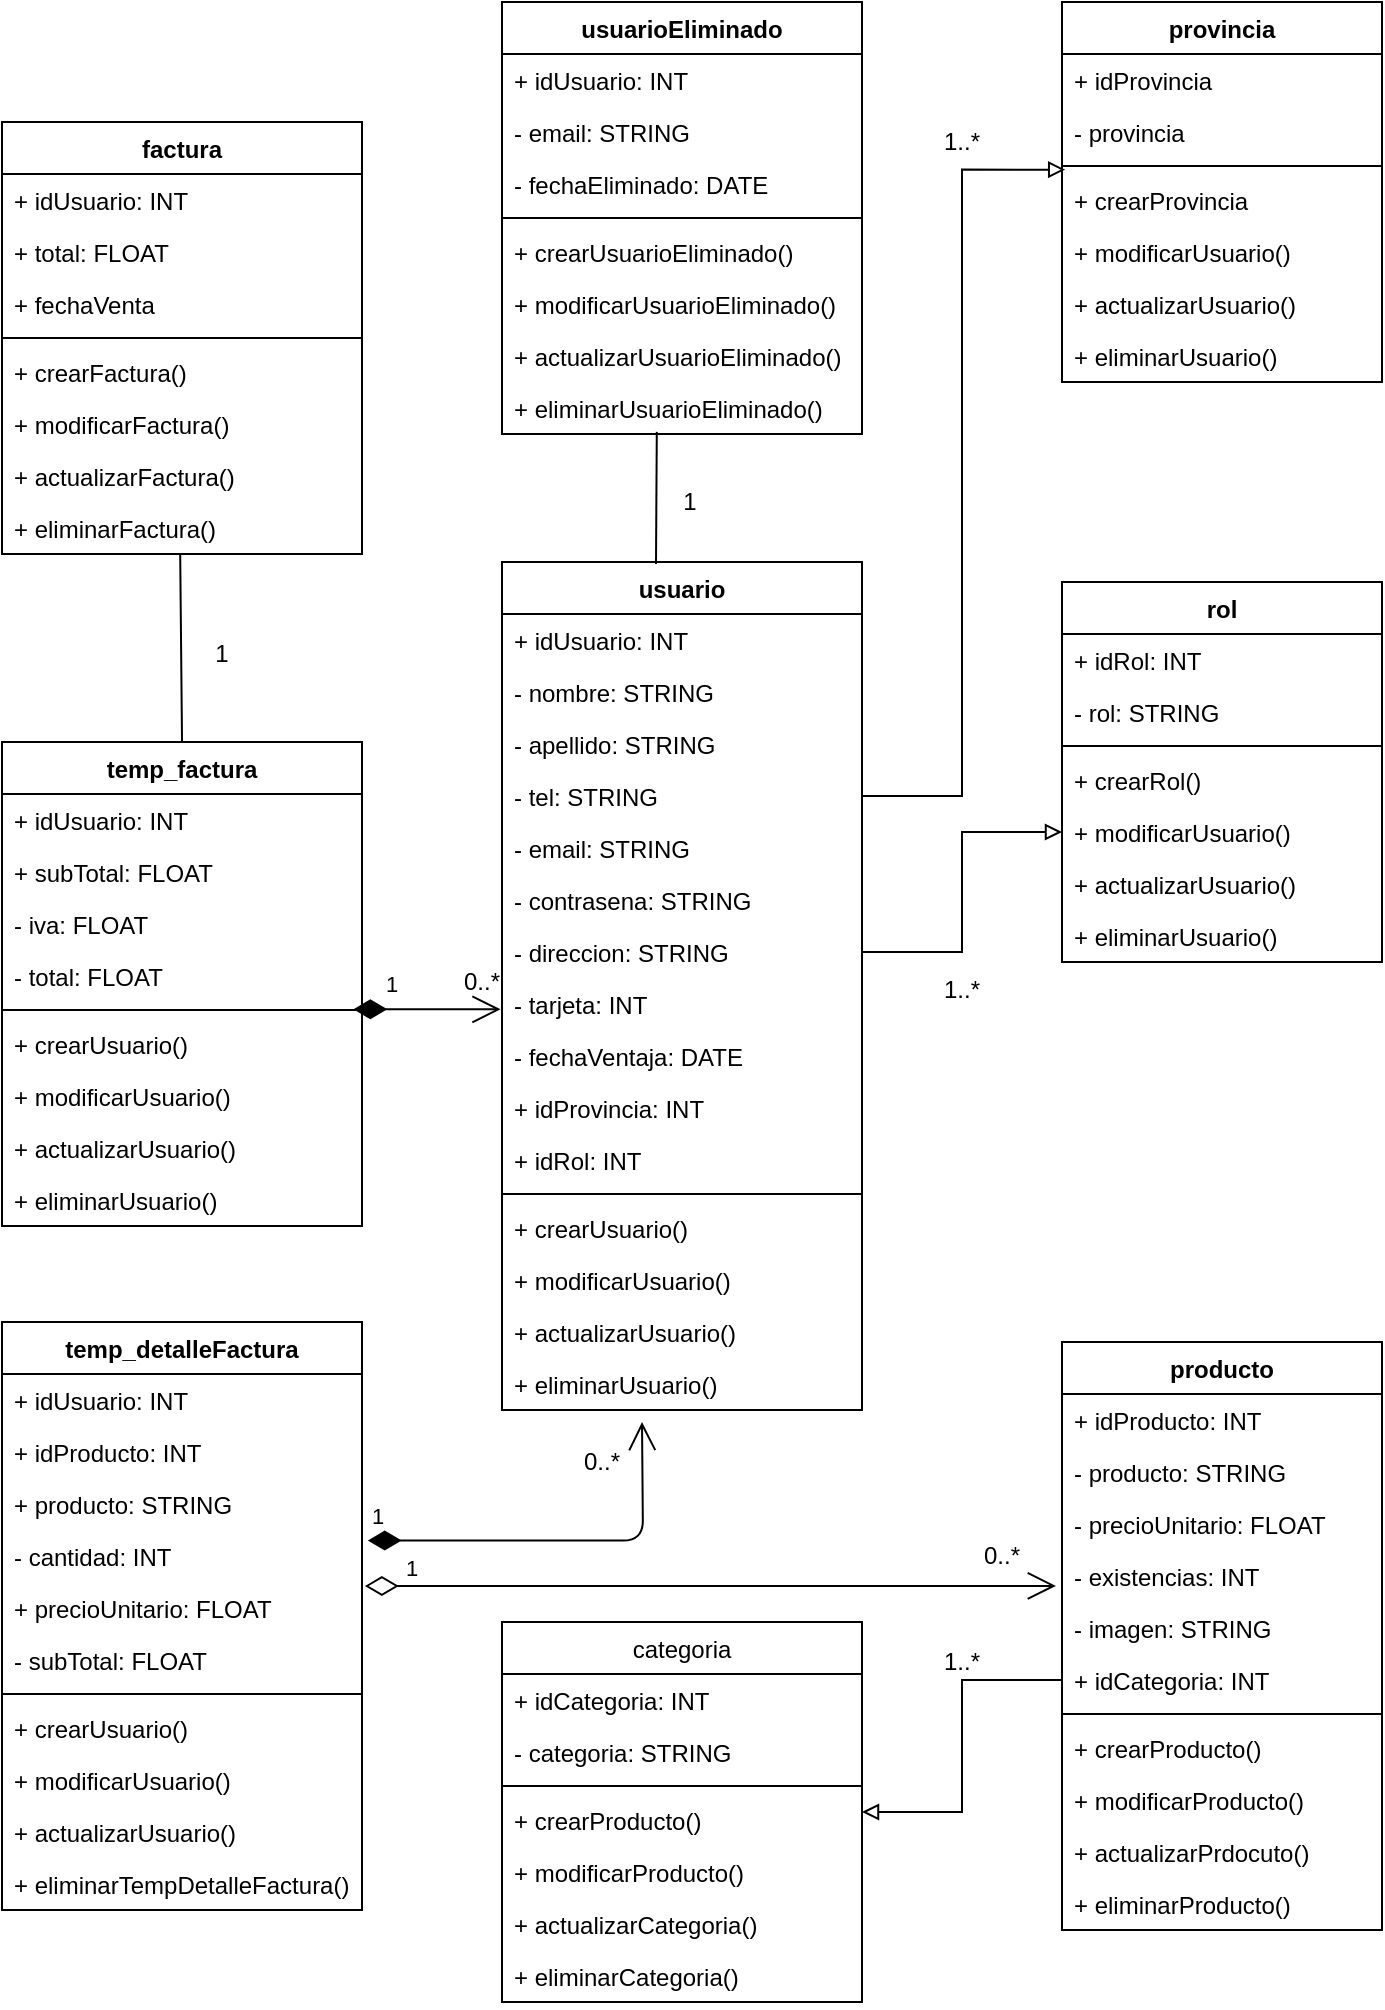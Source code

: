 <mxfile version="14.7.3" type="github">
  <diagram id="C5RBs43oDa-KdzZeNtuy" name="Page-1">
    <mxGraphModel dx="981" dy="548" grid="1" gridSize="10" guides="1" tooltips="1" connect="1" arrows="1" fold="1" page="1" pageScale="1" pageWidth="827" pageHeight="1169" math="0" shadow="0">
      <root>
        <mxCell id="WIyWlLk6GJQsqaUBKTNV-0" />
        <mxCell id="WIyWlLk6GJQsqaUBKTNV-1" parent="WIyWlLk6GJQsqaUBKTNV-0" />
        <mxCell id="GubnlPtlJqynrmXWnOc9-0" value="usuarioEliminado" style="swimlane;fontStyle=1;align=center;verticalAlign=top;childLayout=stackLayout;horizontal=1;startSize=26;horizontalStack=0;resizeParent=1;resizeParentMax=0;resizeLast=0;collapsible=1;marginBottom=0;" vertex="1" parent="WIyWlLk6GJQsqaUBKTNV-1">
          <mxGeometry x="300" y="140" width="180" height="216" as="geometry" />
        </mxCell>
        <mxCell id="GubnlPtlJqynrmXWnOc9-1" value="+ idUsuario: INT" style="text;strokeColor=none;fillColor=none;align=left;verticalAlign=top;spacingLeft=4;spacingRight=4;overflow=hidden;rotatable=0;points=[[0,0.5],[1,0.5]];portConstraint=eastwest;" vertex="1" parent="GubnlPtlJqynrmXWnOc9-0">
          <mxGeometry y="26" width="180" height="26" as="geometry" />
        </mxCell>
        <mxCell id="GubnlPtlJqynrmXWnOc9-32" value="- email: STRING&#xa;" style="text;strokeColor=none;fillColor=none;align=left;verticalAlign=top;spacingLeft=4;spacingRight=4;overflow=hidden;rotatable=0;points=[[0,0.5],[1,0.5]];portConstraint=eastwest;" vertex="1" parent="GubnlPtlJqynrmXWnOc9-0">
          <mxGeometry y="52" width="180" height="26" as="geometry" />
        </mxCell>
        <mxCell id="GubnlPtlJqynrmXWnOc9-57" value="- fechaEliminado: DATE" style="text;strokeColor=none;fillColor=none;align=left;verticalAlign=top;spacingLeft=4;spacingRight=4;overflow=hidden;rotatable=0;points=[[0,0.5],[1,0.5]];portConstraint=eastwest;" vertex="1" parent="GubnlPtlJqynrmXWnOc9-0">
          <mxGeometry y="78" width="180" height="26" as="geometry" />
        </mxCell>
        <mxCell id="GubnlPtlJqynrmXWnOc9-2" value="" style="line;strokeWidth=1;fillColor=none;align=left;verticalAlign=middle;spacingTop=-1;spacingLeft=3;spacingRight=3;rotatable=0;labelPosition=right;points=[];portConstraint=eastwest;" vertex="1" parent="GubnlPtlJqynrmXWnOc9-0">
          <mxGeometry y="104" width="180" height="8" as="geometry" />
        </mxCell>
        <mxCell id="GubnlPtlJqynrmXWnOc9-3" value="+ crearUsuarioEliminado()" style="text;strokeColor=none;fillColor=none;align=left;verticalAlign=top;spacingLeft=4;spacingRight=4;overflow=hidden;rotatable=0;points=[[0,0.5],[1,0.5]];portConstraint=eastwest;" vertex="1" parent="GubnlPtlJqynrmXWnOc9-0">
          <mxGeometry y="112" width="180" height="26" as="geometry" />
        </mxCell>
        <mxCell id="GubnlPtlJqynrmXWnOc9-54" value="+ modificarUsuarioEliminado()" style="text;strokeColor=none;fillColor=none;align=left;verticalAlign=top;spacingLeft=4;spacingRight=4;overflow=hidden;rotatable=0;points=[[0,0.5],[1,0.5]];portConstraint=eastwest;" vertex="1" parent="GubnlPtlJqynrmXWnOc9-0">
          <mxGeometry y="138" width="180" height="26" as="geometry" />
        </mxCell>
        <mxCell id="GubnlPtlJqynrmXWnOc9-55" value="+ actualizarUsuarioEliminado()" style="text;strokeColor=none;fillColor=none;align=left;verticalAlign=top;spacingLeft=4;spacingRight=4;overflow=hidden;rotatable=0;points=[[0,0.5],[1,0.5]];portConstraint=eastwest;" vertex="1" parent="GubnlPtlJqynrmXWnOc9-0">
          <mxGeometry y="164" width="180" height="26" as="geometry" />
        </mxCell>
        <mxCell id="GubnlPtlJqynrmXWnOc9-56" value="+ eliminarUsuarioEliminado()" style="text;strokeColor=none;fillColor=none;align=left;verticalAlign=top;spacingLeft=4;spacingRight=4;overflow=hidden;rotatable=0;points=[[0,0.5],[1,0.5]];portConstraint=eastwest;" vertex="1" parent="GubnlPtlJqynrmXWnOc9-0">
          <mxGeometry y="190" width="180" height="26" as="geometry" />
        </mxCell>
        <mxCell id="GubnlPtlJqynrmXWnOc9-4" value="usuario" style="swimlane;fontStyle=1;align=center;verticalAlign=top;childLayout=stackLayout;horizontal=1;startSize=26;horizontalStack=0;resizeParent=1;resizeParentMax=0;resizeLast=0;collapsible=1;marginBottom=0;" vertex="1" parent="WIyWlLk6GJQsqaUBKTNV-1">
          <mxGeometry x="300" y="420" width="180" height="424" as="geometry" />
        </mxCell>
        <mxCell id="GubnlPtlJqynrmXWnOc9-5" value="+ idUsuario: INT" style="text;strokeColor=none;fillColor=none;align=left;verticalAlign=top;spacingLeft=4;spacingRight=4;overflow=hidden;rotatable=0;points=[[0,0.5],[1,0.5]];portConstraint=eastwest;" vertex="1" parent="GubnlPtlJqynrmXWnOc9-4">
          <mxGeometry y="26" width="180" height="26" as="geometry" />
        </mxCell>
        <mxCell id="GubnlPtlJqynrmXWnOc9-37" value="- nombre: STRING" style="text;strokeColor=none;fillColor=none;align=left;verticalAlign=top;spacingLeft=4;spacingRight=4;overflow=hidden;rotatable=0;points=[[0,0.5],[1,0.5]];portConstraint=eastwest;" vertex="1" parent="GubnlPtlJqynrmXWnOc9-4">
          <mxGeometry y="52" width="180" height="26" as="geometry" />
        </mxCell>
        <mxCell id="GubnlPtlJqynrmXWnOc9-38" value="- apellido: STRING" style="text;strokeColor=none;fillColor=none;align=left;verticalAlign=top;spacingLeft=4;spacingRight=4;overflow=hidden;rotatable=0;points=[[0,0.5],[1,0.5]];portConstraint=eastwest;" vertex="1" parent="GubnlPtlJqynrmXWnOc9-4">
          <mxGeometry y="78" width="180" height="26" as="geometry" />
        </mxCell>
        <mxCell id="GubnlPtlJqynrmXWnOc9-39" value="- tel: STRING" style="text;strokeColor=none;fillColor=none;align=left;verticalAlign=top;spacingLeft=4;spacingRight=4;overflow=hidden;rotatable=0;points=[[0,0.5],[1,0.5]];portConstraint=eastwest;" vertex="1" parent="GubnlPtlJqynrmXWnOc9-4">
          <mxGeometry y="104" width="180" height="26" as="geometry" />
        </mxCell>
        <mxCell id="GubnlPtlJqynrmXWnOc9-40" value="- email: STRING " style="text;strokeColor=none;fillColor=none;align=left;verticalAlign=top;spacingLeft=4;spacingRight=4;overflow=hidden;rotatable=0;points=[[0,0.5],[1,0.5]];portConstraint=eastwest;" vertex="1" parent="GubnlPtlJqynrmXWnOc9-4">
          <mxGeometry y="130" width="180" height="26" as="geometry" />
        </mxCell>
        <mxCell id="GubnlPtlJqynrmXWnOc9-41" value="- contrasena: STRING" style="text;strokeColor=none;fillColor=none;align=left;verticalAlign=top;spacingLeft=4;spacingRight=4;overflow=hidden;rotatable=0;points=[[0,0.5],[1,0.5]];portConstraint=eastwest;" vertex="1" parent="GubnlPtlJqynrmXWnOc9-4">
          <mxGeometry y="156" width="180" height="26" as="geometry" />
        </mxCell>
        <mxCell id="GubnlPtlJqynrmXWnOc9-46" value="- direccion: STRING " style="text;strokeColor=none;fillColor=none;align=left;verticalAlign=top;spacingLeft=4;spacingRight=4;overflow=hidden;rotatable=0;points=[[0,0.5],[1,0.5]];portConstraint=eastwest;" vertex="1" parent="GubnlPtlJqynrmXWnOc9-4">
          <mxGeometry y="182" width="180" height="26" as="geometry" />
        </mxCell>
        <mxCell id="GubnlPtlJqynrmXWnOc9-47" value="- tarjeta: INT " style="text;strokeColor=none;fillColor=none;align=left;verticalAlign=top;spacingLeft=4;spacingRight=4;overflow=hidden;rotatable=0;points=[[0,0.5],[1,0.5]];portConstraint=eastwest;" vertex="1" parent="GubnlPtlJqynrmXWnOc9-4">
          <mxGeometry y="208" width="180" height="26" as="geometry" />
        </mxCell>
        <mxCell id="GubnlPtlJqynrmXWnOc9-48" value="- fechaVentaja: DATE " style="text;strokeColor=none;fillColor=none;align=left;verticalAlign=top;spacingLeft=4;spacingRight=4;overflow=hidden;rotatable=0;points=[[0,0.5],[1,0.5]];portConstraint=eastwest;" vertex="1" parent="GubnlPtlJqynrmXWnOc9-4">
          <mxGeometry y="234" width="180" height="26" as="geometry" />
        </mxCell>
        <mxCell id="GubnlPtlJqynrmXWnOc9-49" value="+ idProvincia: INT " style="text;strokeColor=none;fillColor=none;align=left;verticalAlign=top;spacingLeft=4;spacingRight=4;overflow=hidden;rotatable=0;points=[[0,0.5],[1,0.5]];portConstraint=eastwest;" vertex="1" parent="GubnlPtlJqynrmXWnOc9-4">
          <mxGeometry y="260" width="180" height="26" as="geometry" />
        </mxCell>
        <mxCell id="GubnlPtlJqynrmXWnOc9-50" value="+ idRol: INT" style="text;strokeColor=none;fillColor=none;align=left;verticalAlign=top;spacingLeft=4;spacingRight=4;overflow=hidden;rotatable=0;points=[[0,0.5],[1,0.5]];portConstraint=eastwest;" vertex="1" parent="GubnlPtlJqynrmXWnOc9-4">
          <mxGeometry y="286" width="180" height="26" as="geometry" />
        </mxCell>
        <mxCell id="GubnlPtlJqynrmXWnOc9-6" value="" style="line;strokeWidth=1;fillColor=none;align=left;verticalAlign=middle;spacingTop=-1;spacingLeft=3;spacingRight=3;rotatable=0;labelPosition=right;points=[];portConstraint=eastwest;" vertex="1" parent="GubnlPtlJqynrmXWnOc9-4">
          <mxGeometry y="312" width="180" height="8" as="geometry" />
        </mxCell>
        <mxCell id="GubnlPtlJqynrmXWnOc9-7" value="+ crearUsuario()" style="text;strokeColor=none;fillColor=none;align=left;verticalAlign=top;spacingLeft=4;spacingRight=4;overflow=hidden;rotatable=0;points=[[0,0.5],[1,0.5]];portConstraint=eastwest;" vertex="1" parent="GubnlPtlJqynrmXWnOc9-4">
          <mxGeometry y="320" width="180" height="26" as="geometry" />
        </mxCell>
        <mxCell id="GubnlPtlJqynrmXWnOc9-51" value="+ modificarUsuario()" style="text;strokeColor=none;fillColor=none;align=left;verticalAlign=top;spacingLeft=4;spacingRight=4;overflow=hidden;rotatable=0;points=[[0,0.5],[1,0.5]];portConstraint=eastwest;" vertex="1" parent="GubnlPtlJqynrmXWnOc9-4">
          <mxGeometry y="346" width="180" height="26" as="geometry" />
        </mxCell>
        <mxCell id="GubnlPtlJqynrmXWnOc9-52" value="+ actualizarUsuario()" style="text;strokeColor=none;fillColor=none;align=left;verticalAlign=top;spacingLeft=4;spacingRight=4;overflow=hidden;rotatable=0;points=[[0,0.5],[1,0.5]];portConstraint=eastwest;" vertex="1" parent="GubnlPtlJqynrmXWnOc9-4">
          <mxGeometry y="372" width="180" height="26" as="geometry" />
        </mxCell>
        <mxCell id="GubnlPtlJqynrmXWnOc9-53" value="+ eliminarUsuario()" style="text;strokeColor=none;fillColor=none;align=left;verticalAlign=top;spacingLeft=4;spacingRight=4;overflow=hidden;rotatable=0;points=[[0,0.5],[1,0.5]];portConstraint=eastwest;" vertex="1" parent="GubnlPtlJqynrmXWnOc9-4">
          <mxGeometry y="398" width="180" height="26" as="geometry" />
        </mxCell>
        <mxCell id="GubnlPtlJqynrmXWnOc9-8" value="producto" style="swimlane;fontStyle=1;align=center;verticalAlign=top;childLayout=stackLayout;horizontal=1;startSize=26;horizontalStack=0;resizeParent=1;resizeParentMax=0;resizeLast=0;collapsible=1;marginBottom=0;" vertex="1" parent="WIyWlLk6GJQsqaUBKTNV-1">
          <mxGeometry x="580" y="810" width="160" height="294" as="geometry" />
        </mxCell>
        <mxCell id="GubnlPtlJqynrmXWnOc9-9" value="+ idProducto: INT" style="text;strokeColor=none;fillColor=none;align=left;verticalAlign=top;spacingLeft=4;spacingRight=4;overflow=hidden;rotatable=0;points=[[0,0.5],[1,0.5]];portConstraint=eastwest;" vertex="1" parent="GubnlPtlJqynrmXWnOc9-8">
          <mxGeometry y="26" width="160" height="26" as="geometry" />
        </mxCell>
        <mxCell id="GubnlPtlJqynrmXWnOc9-72" value="- producto: STRING" style="text;strokeColor=none;fillColor=none;align=left;verticalAlign=top;spacingLeft=4;spacingRight=4;overflow=hidden;rotatable=0;points=[[0,0.5],[1,0.5]];portConstraint=eastwest;" vertex="1" parent="GubnlPtlJqynrmXWnOc9-8">
          <mxGeometry y="52" width="160" height="26" as="geometry" />
        </mxCell>
        <mxCell id="GubnlPtlJqynrmXWnOc9-73" value="- precioUnitario: FLOAT" style="text;strokeColor=none;fillColor=none;align=left;verticalAlign=top;spacingLeft=4;spacingRight=4;overflow=hidden;rotatable=0;points=[[0,0.5],[1,0.5]];portConstraint=eastwest;" vertex="1" parent="GubnlPtlJqynrmXWnOc9-8">
          <mxGeometry y="78" width="160" height="26" as="geometry" />
        </mxCell>
        <mxCell id="GubnlPtlJqynrmXWnOc9-74" value="- existencias: INT" style="text;strokeColor=none;fillColor=none;align=left;verticalAlign=top;spacingLeft=4;spacingRight=4;overflow=hidden;rotatable=0;points=[[0,0.5],[1,0.5]];portConstraint=eastwest;" vertex="1" parent="GubnlPtlJqynrmXWnOc9-8">
          <mxGeometry y="104" width="160" height="26" as="geometry" />
        </mxCell>
        <mxCell id="GubnlPtlJqynrmXWnOc9-75" value="- imagen: STRING " style="text;strokeColor=none;fillColor=none;align=left;verticalAlign=top;spacingLeft=4;spacingRight=4;overflow=hidden;rotatable=0;points=[[0,0.5],[1,0.5]];portConstraint=eastwest;" vertex="1" parent="GubnlPtlJqynrmXWnOc9-8">
          <mxGeometry y="130" width="160" height="26" as="geometry" />
        </mxCell>
        <mxCell id="GubnlPtlJqynrmXWnOc9-76" value="+ idCategoria: INT" style="text;strokeColor=none;fillColor=none;align=left;verticalAlign=top;spacingLeft=4;spacingRight=4;overflow=hidden;rotatable=0;points=[[0,0.5],[1,0.5]];portConstraint=eastwest;" vertex="1" parent="GubnlPtlJqynrmXWnOc9-8">
          <mxGeometry y="156" width="160" height="26" as="geometry" />
        </mxCell>
        <mxCell id="GubnlPtlJqynrmXWnOc9-10" value="" style="line;strokeWidth=1;fillColor=none;align=left;verticalAlign=middle;spacingTop=-1;spacingLeft=3;spacingRight=3;rotatable=0;labelPosition=right;points=[];portConstraint=eastwest;" vertex="1" parent="GubnlPtlJqynrmXWnOc9-8">
          <mxGeometry y="182" width="160" height="8" as="geometry" />
        </mxCell>
        <mxCell id="GubnlPtlJqynrmXWnOc9-11" value="+ crearProducto()" style="text;strokeColor=none;fillColor=none;align=left;verticalAlign=top;spacingLeft=4;spacingRight=4;overflow=hidden;rotatable=0;points=[[0,0.5],[1,0.5]];portConstraint=eastwest;" vertex="1" parent="GubnlPtlJqynrmXWnOc9-8">
          <mxGeometry y="190" width="160" height="26" as="geometry" />
        </mxCell>
        <mxCell id="GubnlPtlJqynrmXWnOc9-69" value="+ modificarProducto()" style="text;strokeColor=none;fillColor=none;align=left;verticalAlign=top;spacingLeft=4;spacingRight=4;overflow=hidden;rotatable=0;points=[[0,0.5],[1,0.5]];portConstraint=eastwest;" vertex="1" parent="GubnlPtlJqynrmXWnOc9-8">
          <mxGeometry y="216" width="160" height="26" as="geometry" />
        </mxCell>
        <mxCell id="GubnlPtlJqynrmXWnOc9-70" value="+ actualizarPrdocuto()" style="text;strokeColor=none;fillColor=none;align=left;verticalAlign=top;spacingLeft=4;spacingRight=4;overflow=hidden;rotatable=0;points=[[0,0.5],[1,0.5]];portConstraint=eastwest;" vertex="1" parent="GubnlPtlJqynrmXWnOc9-8">
          <mxGeometry y="242" width="160" height="26" as="geometry" />
        </mxCell>
        <mxCell id="GubnlPtlJqynrmXWnOc9-71" value="+ eliminarProducto()" style="text;strokeColor=none;fillColor=none;align=left;verticalAlign=top;spacingLeft=4;spacingRight=4;overflow=hidden;rotatable=0;points=[[0,0.5],[1,0.5]];portConstraint=eastwest;" vertex="1" parent="GubnlPtlJqynrmXWnOc9-8">
          <mxGeometry y="268" width="160" height="26" as="geometry" />
        </mxCell>
        <mxCell id="GubnlPtlJqynrmXWnOc9-16" value="factura" style="swimlane;fontStyle=1;align=center;verticalAlign=top;childLayout=stackLayout;horizontal=1;startSize=26;horizontalStack=0;resizeParent=1;resizeParentMax=0;resizeLast=0;collapsible=1;marginBottom=0;" vertex="1" parent="WIyWlLk6GJQsqaUBKTNV-1">
          <mxGeometry x="50" y="200" width="180" height="216" as="geometry" />
        </mxCell>
        <mxCell id="GubnlPtlJqynrmXWnOc9-17" value="+ idUsuario: INT" style="text;strokeColor=none;fillColor=none;align=left;verticalAlign=top;spacingLeft=4;spacingRight=4;overflow=hidden;rotatable=0;points=[[0,0.5],[1,0.5]];portConstraint=eastwest;" vertex="1" parent="GubnlPtlJqynrmXWnOc9-16">
          <mxGeometry y="26" width="180" height="26" as="geometry" />
        </mxCell>
        <mxCell id="GubnlPtlJqynrmXWnOc9-96" value="+ total: FLOAT" style="text;strokeColor=none;fillColor=none;align=left;verticalAlign=top;spacingLeft=4;spacingRight=4;overflow=hidden;rotatable=0;points=[[0,0.5],[1,0.5]];portConstraint=eastwest;" vertex="1" parent="GubnlPtlJqynrmXWnOc9-16">
          <mxGeometry y="52" width="180" height="26" as="geometry" />
        </mxCell>
        <mxCell id="GubnlPtlJqynrmXWnOc9-97" value="+ fechaVenta" style="text;strokeColor=none;fillColor=none;align=left;verticalAlign=top;spacingLeft=4;spacingRight=4;overflow=hidden;rotatable=0;points=[[0,0.5],[1,0.5]];portConstraint=eastwest;" vertex="1" parent="GubnlPtlJqynrmXWnOc9-16">
          <mxGeometry y="78" width="180" height="26" as="geometry" />
        </mxCell>
        <mxCell id="GubnlPtlJqynrmXWnOc9-18" value="" style="line;strokeWidth=1;fillColor=none;align=left;verticalAlign=middle;spacingTop=-1;spacingLeft=3;spacingRight=3;rotatable=0;labelPosition=right;points=[];portConstraint=eastwest;" vertex="1" parent="GubnlPtlJqynrmXWnOc9-16">
          <mxGeometry y="104" width="180" height="8" as="geometry" />
        </mxCell>
        <mxCell id="GubnlPtlJqynrmXWnOc9-19" value="+ crearFactura()" style="text;strokeColor=none;fillColor=none;align=left;verticalAlign=top;spacingLeft=4;spacingRight=4;overflow=hidden;rotatable=0;points=[[0,0.5],[1,0.5]];portConstraint=eastwest;" vertex="1" parent="GubnlPtlJqynrmXWnOc9-16">
          <mxGeometry y="112" width="180" height="26" as="geometry" />
        </mxCell>
        <mxCell id="GubnlPtlJqynrmXWnOc9-98" value="+ modificarFactura()" style="text;strokeColor=none;fillColor=none;align=left;verticalAlign=top;spacingLeft=4;spacingRight=4;overflow=hidden;rotatable=0;points=[[0,0.5],[1,0.5]];portConstraint=eastwest;" vertex="1" parent="GubnlPtlJqynrmXWnOc9-16">
          <mxGeometry y="138" width="180" height="26" as="geometry" />
        </mxCell>
        <mxCell id="GubnlPtlJqynrmXWnOc9-99" value="+ actualizarFactura()" style="text;strokeColor=none;fillColor=none;align=left;verticalAlign=top;spacingLeft=4;spacingRight=4;overflow=hidden;rotatable=0;points=[[0,0.5],[1,0.5]];portConstraint=eastwest;" vertex="1" parent="GubnlPtlJqynrmXWnOc9-16">
          <mxGeometry y="164" width="180" height="26" as="geometry" />
        </mxCell>
        <mxCell id="GubnlPtlJqynrmXWnOc9-100" value="+ eliminarFactura()" style="text;strokeColor=none;fillColor=none;align=left;verticalAlign=top;spacingLeft=4;spacingRight=4;overflow=hidden;rotatable=0;points=[[0,0.5],[1,0.5]];portConstraint=eastwest;" vertex="1" parent="GubnlPtlJqynrmXWnOc9-16">
          <mxGeometry y="190" width="180" height="26" as="geometry" />
        </mxCell>
        <mxCell id="GubnlPtlJqynrmXWnOc9-20" value="temp_detalleFactura" style="swimlane;fontStyle=1;align=center;verticalAlign=top;childLayout=stackLayout;horizontal=1;startSize=26;horizontalStack=0;resizeParent=1;resizeParentMax=0;resizeLast=0;collapsible=1;marginBottom=0;" vertex="1" parent="WIyWlLk6GJQsqaUBKTNV-1">
          <mxGeometry x="50" y="800" width="180" height="294" as="geometry" />
        </mxCell>
        <mxCell id="GubnlPtlJqynrmXWnOc9-21" value="+ idUsuario: INT" style="text;strokeColor=none;fillColor=none;align=left;verticalAlign=top;spacingLeft=4;spacingRight=4;overflow=hidden;rotatable=0;points=[[0,0.5],[1,0.5]];portConstraint=eastwest;" vertex="1" parent="GubnlPtlJqynrmXWnOc9-20">
          <mxGeometry y="26" width="180" height="26" as="geometry" />
        </mxCell>
        <mxCell id="GubnlPtlJqynrmXWnOc9-77" value="+ idProducto: INT" style="text;strokeColor=none;fillColor=none;align=left;verticalAlign=top;spacingLeft=4;spacingRight=4;overflow=hidden;rotatable=0;points=[[0,0.5],[1,0.5]];portConstraint=eastwest;" vertex="1" parent="GubnlPtlJqynrmXWnOc9-20">
          <mxGeometry y="52" width="180" height="26" as="geometry" />
        </mxCell>
        <mxCell id="GubnlPtlJqynrmXWnOc9-78" value="+ producto: STRING" style="text;strokeColor=none;fillColor=none;align=left;verticalAlign=top;spacingLeft=4;spacingRight=4;overflow=hidden;rotatable=0;points=[[0,0.5],[1,0.5]];portConstraint=eastwest;" vertex="1" parent="GubnlPtlJqynrmXWnOc9-20">
          <mxGeometry y="78" width="180" height="26" as="geometry" />
        </mxCell>
        <mxCell id="GubnlPtlJqynrmXWnOc9-83" value="- cantidad: INT" style="text;strokeColor=none;fillColor=none;align=left;verticalAlign=top;spacingLeft=4;spacingRight=4;overflow=hidden;rotatable=0;points=[[0,0.5],[1,0.5]];portConstraint=eastwest;" vertex="1" parent="GubnlPtlJqynrmXWnOc9-20">
          <mxGeometry y="104" width="180" height="26" as="geometry" />
        </mxCell>
        <mxCell id="GubnlPtlJqynrmXWnOc9-84" value="+ precioUnitario: FLOAT" style="text;strokeColor=none;fillColor=none;align=left;verticalAlign=top;spacingLeft=4;spacingRight=4;overflow=hidden;rotatable=0;points=[[0,0.5],[1,0.5]];portConstraint=eastwest;" vertex="1" parent="GubnlPtlJqynrmXWnOc9-20">
          <mxGeometry y="130" width="180" height="26" as="geometry" />
        </mxCell>
        <mxCell id="GubnlPtlJqynrmXWnOc9-85" value="- subTotal: FLOAT" style="text;strokeColor=none;fillColor=none;align=left;verticalAlign=top;spacingLeft=4;spacingRight=4;overflow=hidden;rotatable=0;points=[[0,0.5],[1,0.5]];portConstraint=eastwest;" vertex="1" parent="GubnlPtlJqynrmXWnOc9-20">
          <mxGeometry y="156" width="180" height="26" as="geometry" />
        </mxCell>
        <mxCell id="GubnlPtlJqynrmXWnOc9-22" value="" style="line;strokeWidth=1;fillColor=none;align=left;verticalAlign=middle;spacingTop=-1;spacingLeft=3;spacingRight=3;rotatable=0;labelPosition=right;points=[];portConstraint=eastwest;" vertex="1" parent="GubnlPtlJqynrmXWnOc9-20">
          <mxGeometry y="182" width="180" height="8" as="geometry" />
        </mxCell>
        <mxCell id="GubnlPtlJqynrmXWnOc9-23" value="+ crearUsuario()" style="text;strokeColor=none;fillColor=none;align=left;verticalAlign=top;spacingLeft=4;spacingRight=4;overflow=hidden;rotatable=0;points=[[0,0.5],[1,0.5]];portConstraint=eastwest;" vertex="1" parent="GubnlPtlJqynrmXWnOc9-20">
          <mxGeometry y="190" width="180" height="26" as="geometry" />
        </mxCell>
        <mxCell id="GubnlPtlJqynrmXWnOc9-79" value="+ modificarUsuario()" style="text;strokeColor=none;fillColor=none;align=left;verticalAlign=top;spacingLeft=4;spacingRight=4;overflow=hidden;rotatable=0;points=[[0,0.5],[1,0.5]];portConstraint=eastwest;" vertex="1" parent="GubnlPtlJqynrmXWnOc9-20">
          <mxGeometry y="216" width="180" height="26" as="geometry" />
        </mxCell>
        <mxCell id="GubnlPtlJqynrmXWnOc9-80" value="+ actualizarUsuario()&#xa;" style="text;strokeColor=none;fillColor=none;align=left;verticalAlign=top;spacingLeft=4;spacingRight=4;overflow=hidden;rotatable=0;points=[[0,0.5],[1,0.5]];portConstraint=eastwest;" vertex="1" parent="GubnlPtlJqynrmXWnOc9-20">
          <mxGeometry y="242" width="180" height="26" as="geometry" />
        </mxCell>
        <mxCell id="GubnlPtlJqynrmXWnOc9-81" value="+ eliminarTempDetalleFactura()" style="text;strokeColor=none;fillColor=none;align=left;verticalAlign=top;spacingLeft=4;spacingRight=4;overflow=hidden;rotatable=0;points=[[0,0.5],[1,0.5]];portConstraint=eastwest;" vertex="1" parent="GubnlPtlJqynrmXWnOc9-20">
          <mxGeometry y="268" width="180" height="26" as="geometry" />
        </mxCell>
        <mxCell id="GubnlPtlJqynrmXWnOc9-24" value="provincia" style="swimlane;fontStyle=1;align=center;verticalAlign=top;childLayout=stackLayout;horizontal=1;startSize=26;horizontalStack=0;resizeParent=1;resizeParentMax=0;resizeLast=0;collapsible=1;marginBottom=0;" vertex="1" parent="WIyWlLk6GJQsqaUBKTNV-1">
          <mxGeometry x="580" y="140" width="160" height="190" as="geometry" />
        </mxCell>
        <mxCell id="GubnlPtlJqynrmXWnOc9-25" value="+ idProvincia" style="text;strokeColor=none;fillColor=none;align=left;verticalAlign=top;spacingLeft=4;spacingRight=4;overflow=hidden;rotatable=0;points=[[0,0.5],[1,0.5]];portConstraint=eastwest;" vertex="1" parent="GubnlPtlJqynrmXWnOc9-24">
          <mxGeometry y="26" width="160" height="26" as="geometry" />
        </mxCell>
        <mxCell id="GubnlPtlJqynrmXWnOc9-65" value="- provincia" style="text;strokeColor=none;fillColor=none;align=left;verticalAlign=top;spacingLeft=4;spacingRight=4;overflow=hidden;rotatable=0;points=[[0,0.5],[1,0.5]];portConstraint=eastwest;" vertex="1" parent="GubnlPtlJqynrmXWnOc9-24">
          <mxGeometry y="52" width="160" height="26" as="geometry" />
        </mxCell>
        <mxCell id="GubnlPtlJqynrmXWnOc9-26" value="" style="line;strokeWidth=1;fillColor=none;align=left;verticalAlign=middle;spacingTop=-1;spacingLeft=3;spacingRight=3;rotatable=0;labelPosition=right;points=[];portConstraint=eastwest;" vertex="1" parent="GubnlPtlJqynrmXWnOc9-24">
          <mxGeometry y="78" width="160" height="8" as="geometry" />
        </mxCell>
        <mxCell id="GubnlPtlJqynrmXWnOc9-27" value="+ crearProvincia" style="text;strokeColor=none;fillColor=none;align=left;verticalAlign=top;spacingLeft=4;spacingRight=4;overflow=hidden;rotatable=0;points=[[0,0.5],[1,0.5]];portConstraint=eastwest;" vertex="1" parent="GubnlPtlJqynrmXWnOc9-24">
          <mxGeometry y="86" width="160" height="26" as="geometry" />
        </mxCell>
        <mxCell id="GubnlPtlJqynrmXWnOc9-66" value="+ modificarUsuario()" style="text;strokeColor=none;fillColor=none;align=left;verticalAlign=top;spacingLeft=4;spacingRight=4;overflow=hidden;rotatable=0;points=[[0,0.5],[1,0.5]];portConstraint=eastwest;" vertex="1" parent="GubnlPtlJqynrmXWnOc9-24">
          <mxGeometry y="112" width="160" height="26" as="geometry" />
        </mxCell>
        <mxCell id="GubnlPtlJqynrmXWnOc9-67" value="+ actualizarUsuario()" style="text;strokeColor=none;fillColor=none;align=left;verticalAlign=top;spacingLeft=4;spacingRight=4;overflow=hidden;rotatable=0;points=[[0,0.5],[1,0.5]];portConstraint=eastwest;" vertex="1" parent="GubnlPtlJqynrmXWnOc9-24">
          <mxGeometry y="138" width="160" height="26" as="geometry" />
        </mxCell>
        <mxCell id="GubnlPtlJqynrmXWnOc9-68" value="+ eliminarUsuario()" style="text;strokeColor=none;fillColor=none;align=left;verticalAlign=top;spacingLeft=4;spacingRight=4;overflow=hidden;rotatable=0;points=[[0,0.5],[1,0.5]];portConstraint=eastwest;" vertex="1" parent="GubnlPtlJqynrmXWnOc9-24">
          <mxGeometry y="164" width="160" height="26" as="geometry" />
        </mxCell>
        <mxCell id="GubnlPtlJqynrmXWnOc9-28" value="rol" style="swimlane;fontStyle=1;align=center;verticalAlign=top;childLayout=stackLayout;horizontal=1;startSize=26;horizontalStack=0;resizeParent=1;resizeParentMax=0;resizeLast=0;collapsible=1;marginBottom=0;" vertex="1" parent="WIyWlLk6GJQsqaUBKTNV-1">
          <mxGeometry x="580" y="430" width="160" height="190" as="geometry" />
        </mxCell>
        <mxCell id="GubnlPtlJqynrmXWnOc9-29" value="+ idRol: INT" style="text;strokeColor=none;fillColor=none;align=left;verticalAlign=top;spacingLeft=4;spacingRight=4;overflow=hidden;rotatable=0;points=[[0,0.5],[1,0.5]];portConstraint=eastwest;" vertex="1" parent="GubnlPtlJqynrmXWnOc9-28">
          <mxGeometry y="26" width="160" height="26" as="geometry" />
        </mxCell>
        <mxCell id="GubnlPtlJqynrmXWnOc9-61" value="- rol: STRING" style="text;strokeColor=none;fillColor=none;align=left;verticalAlign=top;spacingLeft=4;spacingRight=4;overflow=hidden;rotatable=0;points=[[0,0.5],[1,0.5]];portConstraint=eastwest;" vertex="1" parent="GubnlPtlJqynrmXWnOc9-28">
          <mxGeometry y="52" width="160" height="26" as="geometry" />
        </mxCell>
        <mxCell id="GubnlPtlJqynrmXWnOc9-30" value="" style="line;strokeWidth=1;fillColor=none;align=left;verticalAlign=middle;spacingTop=-1;spacingLeft=3;spacingRight=3;rotatable=0;labelPosition=right;points=[];portConstraint=eastwest;" vertex="1" parent="GubnlPtlJqynrmXWnOc9-28">
          <mxGeometry y="78" width="160" height="8" as="geometry" />
        </mxCell>
        <mxCell id="GubnlPtlJqynrmXWnOc9-31" value="+ crearRol()" style="text;strokeColor=none;fillColor=none;align=left;verticalAlign=top;spacingLeft=4;spacingRight=4;overflow=hidden;rotatable=0;points=[[0,0.5],[1,0.5]];portConstraint=eastwest;" vertex="1" parent="GubnlPtlJqynrmXWnOc9-28">
          <mxGeometry y="86" width="160" height="26" as="geometry" />
        </mxCell>
        <mxCell id="GubnlPtlJqynrmXWnOc9-62" value="+ modificarUsuario()" style="text;strokeColor=none;fillColor=none;align=left;verticalAlign=top;spacingLeft=4;spacingRight=4;overflow=hidden;rotatable=0;points=[[0,0.5],[1,0.5]];portConstraint=eastwest;" vertex="1" parent="GubnlPtlJqynrmXWnOc9-28">
          <mxGeometry y="112" width="160" height="26" as="geometry" />
        </mxCell>
        <mxCell id="GubnlPtlJqynrmXWnOc9-63" value="+ actualizarUsuario()" style="text;strokeColor=none;fillColor=none;align=left;verticalAlign=top;spacingLeft=4;spacingRight=4;overflow=hidden;rotatable=0;points=[[0,0.5],[1,0.5]];portConstraint=eastwest;" vertex="1" parent="GubnlPtlJqynrmXWnOc9-28">
          <mxGeometry y="138" width="160" height="26" as="geometry" />
        </mxCell>
        <mxCell id="GubnlPtlJqynrmXWnOc9-64" value="+ eliminarUsuario()" style="text;strokeColor=none;fillColor=none;align=left;verticalAlign=top;spacingLeft=4;spacingRight=4;overflow=hidden;rotatable=0;points=[[0,0.5],[1,0.5]];portConstraint=eastwest;" vertex="1" parent="GubnlPtlJqynrmXWnOc9-28">
          <mxGeometry y="164" width="160" height="26" as="geometry" />
        </mxCell>
        <mxCell id="GubnlPtlJqynrmXWnOc9-58" value="" style="endArrow=none;html=1;edgeStyle=orthogonalEdgeStyle;entryX=0.43;entryY=0.959;entryDx=0;entryDy=0;entryPerimeter=0;" edge="1" parent="WIyWlLk6GJQsqaUBKTNV-1" target="GubnlPtlJqynrmXWnOc9-56">
          <mxGeometry relative="1" as="geometry">
            <mxPoint x="377" y="421" as="sourcePoint" />
            <mxPoint x="540" y="380" as="targetPoint" />
            <Array as="points">
              <mxPoint x="377" y="421" />
            </Array>
          </mxGeometry>
        </mxCell>
        <mxCell id="GubnlPtlJqynrmXWnOc9-86" value="temp_factura" style="swimlane;fontStyle=1;align=center;verticalAlign=top;childLayout=stackLayout;horizontal=1;startSize=26;horizontalStack=0;resizeParent=1;resizeParentMax=0;resizeLast=0;collapsible=1;marginBottom=0;" vertex="1" parent="WIyWlLk6GJQsqaUBKTNV-1">
          <mxGeometry x="50" y="510" width="180" height="242" as="geometry" />
        </mxCell>
        <mxCell id="GubnlPtlJqynrmXWnOc9-87" value="+ idUsuario: INT " style="text;strokeColor=none;fillColor=none;align=left;verticalAlign=top;spacingLeft=4;spacingRight=4;overflow=hidden;rotatable=0;points=[[0,0.5],[1,0.5]];portConstraint=eastwest;" vertex="1" parent="GubnlPtlJqynrmXWnOc9-86">
          <mxGeometry y="26" width="180" height="26" as="geometry" />
        </mxCell>
        <mxCell id="GubnlPtlJqynrmXWnOc9-90" value="+ subTotal: FLOAT" style="text;strokeColor=none;fillColor=none;align=left;verticalAlign=top;spacingLeft=4;spacingRight=4;overflow=hidden;rotatable=0;points=[[0,0.5],[1,0.5]];portConstraint=eastwest;" vertex="1" parent="GubnlPtlJqynrmXWnOc9-86">
          <mxGeometry y="52" width="180" height="26" as="geometry" />
        </mxCell>
        <mxCell id="GubnlPtlJqynrmXWnOc9-91" value="- iva: FLOAT" style="text;strokeColor=none;fillColor=none;align=left;verticalAlign=top;spacingLeft=4;spacingRight=4;overflow=hidden;rotatable=0;points=[[0,0.5],[1,0.5]];portConstraint=eastwest;" vertex="1" parent="GubnlPtlJqynrmXWnOc9-86">
          <mxGeometry y="78" width="180" height="26" as="geometry" />
        </mxCell>
        <mxCell id="GubnlPtlJqynrmXWnOc9-92" value="- total: FLOAT " style="text;strokeColor=none;fillColor=none;align=left;verticalAlign=top;spacingLeft=4;spacingRight=4;overflow=hidden;rotatable=0;points=[[0,0.5],[1,0.5]];portConstraint=eastwest;" vertex="1" parent="GubnlPtlJqynrmXWnOc9-86">
          <mxGeometry y="104" width="180" height="26" as="geometry" />
        </mxCell>
        <mxCell id="GubnlPtlJqynrmXWnOc9-88" value="" style="line;strokeWidth=1;fillColor=none;align=left;verticalAlign=middle;spacingTop=-1;spacingLeft=3;spacingRight=3;rotatable=0;labelPosition=right;points=[];portConstraint=eastwest;" vertex="1" parent="GubnlPtlJqynrmXWnOc9-86">
          <mxGeometry y="130" width="180" height="8" as="geometry" />
        </mxCell>
        <mxCell id="GubnlPtlJqynrmXWnOc9-89" value="+ crearUsuario()" style="text;strokeColor=none;fillColor=none;align=left;verticalAlign=top;spacingLeft=4;spacingRight=4;overflow=hidden;rotatable=0;points=[[0,0.5],[1,0.5]];portConstraint=eastwest;" vertex="1" parent="GubnlPtlJqynrmXWnOc9-86">
          <mxGeometry y="138" width="180" height="26" as="geometry" />
        </mxCell>
        <mxCell id="GubnlPtlJqynrmXWnOc9-94" value="+ modificarUsuario()" style="text;strokeColor=none;fillColor=none;align=left;verticalAlign=top;spacingLeft=4;spacingRight=4;overflow=hidden;rotatable=0;points=[[0,0.5],[1,0.5]];portConstraint=eastwest;" vertex="1" parent="GubnlPtlJqynrmXWnOc9-86">
          <mxGeometry y="164" width="180" height="26" as="geometry" />
        </mxCell>
        <mxCell id="GubnlPtlJqynrmXWnOc9-93" value="+ actualizarUsuario()" style="text;strokeColor=none;fillColor=none;align=left;verticalAlign=top;spacingLeft=4;spacingRight=4;overflow=hidden;rotatable=0;points=[[0,0.5],[1,0.5]];portConstraint=eastwest;" vertex="1" parent="GubnlPtlJqynrmXWnOc9-86">
          <mxGeometry y="190" width="180" height="26" as="geometry" />
        </mxCell>
        <mxCell id="GubnlPtlJqynrmXWnOc9-95" value="+ eliminarUsuario()" style="text;strokeColor=none;fillColor=none;align=left;verticalAlign=top;spacingLeft=4;spacingRight=4;overflow=hidden;rotatable=0;points=[[0,0.5],[1,0.5]];portConstraint=eastwest;" vertex="1" parent="GubnlPtlJqynrmXWnOc9-86">
          <mxGeometry y="216" width="180" height="26" as="geometry" />
        </mxCell>
        <mxCell id="GubnlPtlJqynrmXWnOc9-101" value="categoria" style="swimlane;fontStyle=0;childLayout=stackLayout;horizontal=1;startSize=26;fillColor=none;horizontalStack=0;resizeParent=1;resizeParentMax=0;resizeLast=0;collapsible=1;marginBottom=0;" vertex="1" parent="WIyWlLk6GJQsqaUBKTNV-1">
          <mxGeometry x="300" y="950" width="180" height="190" as="geometry" />
        </mxCell>
        <mxCell id="GubnlPtlJqynrmXWnOc9-102" value="+ idCategoria: INT" style="text;strokeColor=none;fillColor=none;align=left;verticalAlign=top;spacingLeft=4;spacingRight=4;overflow=hidden;rotatable=0;points=[[0,0.5],[1,0.5]];portConstraint=eastwest;" vertex="1" parent="GubnlPtlJqynrmXWnOc9-101">
          <mxGeometry y="26" width="180" height="26" as="geometry" />
        </mxCell>
        <mxCell id="GubnlPtlJqynrmXWnOc9-103" value="- categoria: STRING" style="text;strokeColor=none;fillColor=none;align=left;verticalAlign=top;spacingLeft=4;spacingRight=4;overflow=hidden;rotatable=0;points=[[0,0.5],[1,0.5]];portConstraint=eastwest;" vertex="1" parent="GubnlPtlJqynrmXWnOc9-101">
          <mxGeometry y="52" width="180" height="26" as="geometry" />
        </mxCell>
        <mxCell id="GubnlPtlJqynrmXWnOc9-105" value="" style="line;strokeWidth=1;fillColor=none;align=left;verticalAlign=middle;spacingTop=-1;spacingLeft=3;spacingRight=3;rotatable=0;labelPosition=right;points=[];portConstraint=eastwest;" vertex="1" parent="GubnlPtlJqynrmXWnOc9-101">
          <mxGeometry y="78" width="180" height="8" as="geometry" />
        </mxCell>
        <mxCell id="GubnlPtlJqynrmXWnOc9-106" value="+ crearProducto()" style="text;strokeColor=none;fillColor=none;align=left;verticalAlign=top;spacingLeft=4;spacingRight=4;overflow=hidden;rotatable=0;points=[[0,0.5],[1,0.5]];portConstraint=eastwest;" vertex="1" parent="GubnlPtlJqynrmXWnOc9-101">
          <mxGeometry y="86" width="180" height="26" as="geometry" />
        </mxCell>
        <mxCell id="GubnlPtlJqynrmXWnOc9-107" value="+ modificarProducto()" style="text;strokeColor=none;fillColor=none;align=left;verticalAlign=top;spacingLeft=4;spacingRight=4;overflow=hidden;rotatable=0;points=[[0,0.5],[1,0.5]];portConstraint=eastwest;" vertex="1" parent="GubnlPtlJqynrmXWnOc9-101">
          <mxGeometry y="112" width="180" height="26" as="geometry" />
        </mxCell>
        <mxCell id="GubnlPtlJqynrmXWnOc9-108" value="+ actualizarCategoria()" style="text;strokeColor=none;fillColor=none;align=left;verticalAlign=top;spacingLeft=4;spacingRight=4;overflow=hidden;rotatable=0;points=[[0,0.5],[1,0.5]];portConstraint=eastwest;" vertex="1" parent="GubnlPtlJqynrmXWnOc9-101">
          <mxGeometry y="138" width="180" height="26" as="geometry" />
        </mxCell>
        <mxCell id="GubnlPtlJqynrmXWnOc9-109" value="+ eliminarCategoria()" style="text;strokeColor=none;fillColor=none;align=left;verticalAlign=top;spacingLeft=4;spacingRight=4;overflow=hidden;rotatable=0;points=[[0,0.5],[1,0.5]];portConstraint=eastwest;" vertex="1" parent="GubnlPtlJqynrmXWnOc9-101">
          <mxGeometry y="164" width="180" height="26" as="geometry" />
        </mxCell>
        <mxCell id="GubnlPtlJqynrmXWnOc9-110" style="edgeStyle=orthogonalEdgeStyle;rounded=0;orthogonalLoop=1;jettySize=auto;html=1;entryX=1;entryY=0.5;entryDx=0;entryDy=0;endArrow=block;endFill=0;" edge="1" parent="WIyWlLk6GJQsqaUBKTNV-1" source="GubnlPtlJqynrmXWnOc9-76" target="GubnlPtlJqynrmXWnOc9-101">
          <mxGeometry relative="1" as="geometry" />
        </mxCell>
        <mxCell id="GubnlPtlJqynrmXWnOc9-111" value="1..*" style="text;html=1;strokeColor=none;fillColor=none;align=center;verticalAlign=middle;whiteSpace=wrap;rounded=0;" vertex="1" parent="WIyWlLk6GJQsqaUBKTNV-1">
          <mxGeometry x="510" y="960" width="40" height="20" as="geometry" />
        </mxCell>
        <mxCell id="GubnlPtlJqynrmXWnOc9-112" style="edgeStyle=orthogonalEdgeStyle;rounded=0;orthogonalLoop=1;jettySize=auto;html=1;entryX=0;entryY=0.5;entryDx=0;entryDy=0;endArrow=block;endFill=0;" edge="1" parent="WIyWlLk6GJQsqaUBKTNV-1" source="GubnlPtlJqynrmXWnOc9-46" target="GubnlPtlJqynrmXWnOc9-62">
          <mxGeometry relative="1" as="geometry" />
        </mxCell>
        <mxCell id="GubnlPtlJqynrmXWnOc9-113" style="edgeStyle=orthogonalEdgeStyle;rounded=0;orthogonalLoop=1;jettySize=auto;html=1;entryX=0.01;entryY=0.729;entryDx=0;entryDy=0;entryPerimeter=0;endArrow=block;endFill=0;" edge="1" parent="WIyWlLk6GJQsqaUBKTNV-1" source="GubnlPtlJqynrmXWnOc9-39" target="GubnlPtlJqynrmXWnOc9-26">
          <mxGeometry relative="1" as="geometry" />
        </mxCell>
        <mxCell id="GubnlPtlJqynrmXWnOc9-114" value="1..*" style="text;html=1;strokeColor=none;fillColor=none;align=center;verticalAlign=middle;whiteSpace=wrap;rounded=0;" vertex="1" parent="WIyWlLk6GJQsqaUBKTNV-1">
          <mxGeometry x="510" y="200" width="40" height="20" as="geometry" />
        </mxCell>
        <mxCell id="GubnlPtlJqynrmXWnOc9-115" value="1..*" style="text;html=1;strokeColor=none;fillColor=none;align=center;verticalAlign=middle;whiteSpace=wrap;rounded=0;" vertex="1" parent="WIyWlLk6GJQsqaUBKTNV-1">
          <mxGeometry x="510" y="624" width="40" height="20" as="geometry" />
        </mxCell>
        <mxCell id="GubnlPtlJqynrmXWnOc9-116" value="1" style="text;html=1;strokeColor=none;fillColor=none;align=center;verticalAlign=middle;whiteSpace=wrap;rounded=0;" vertex="1" parent="WIyWlLk6GJQsqaUBKTNV-1">
          <mxGeometry x="374" y="380" width="40" height="20" as="geometry" />
        </mxCell>
        <mxCell id="GubnlPtlJqynrmXWnOc9-123" value="" style="endArrow=none;html=1;edgeStyle=orthogonalEdgeStyle;entryX=0.495;entryY=1.013;entryDx=0;entryDy=0;entryPerimeter=0;exitX=0.5;exitY=0;exitDx=0;exitDy=0;" edge="1" parent="WIyWlLk6GJQsqaUBKTNV-1" source="GubnlPtlJqynrmXWnOc9-86" target="GubnlPtlJqynrmXWnOc9-100">
          <mxGeometry relative="1" as="geometry">
            <mxPoint x="140" y="496.07" as="sourcePoint" />
            <mxPoint x="140.4" y="430.004" as="targetPoint" />
            <Array as="points">
              <mxPoint x="139" y="508" />
            </Array>
          </mxGeometry>
        </mxCell>
        <mxCell id="GubnlPtlJqynrmXWnOc9-124" value="1" style="text;html=1;strokeColor=none;fillColor=none;align=center;verticalAlign=middle;whiteSpace=wrap;rounded=0;" vertex="1" parent="WIyWlLk6GJQsqaUBKTNV-1">
          <mxGeometry x="140" y="456" width="40" height="20" as="geometry" />
        </mxCell>
        <mxCell id="GubnlPtlJqynrmXWnOc9-125" value="1" style="endArrow=open;html=1;endSize=12;startArrow=diamondThin;startSize=14;startFill=1;edgeStyle=orthogonalEdgeStyle;align=left;verticalAlign=bottom;entryX=-0.004;entryY=0.603;entryDx=0;entryDy=0;entryPerimeter=0;exitX=0.976;exitY=0.458;exitDx=0;exitDy=0;exitPerimeter=0;" edge="1" parent="WIyWlLk6GJQsqaUBKTNV-1" source="GubnlPtlJqynrmXWnOc9-88" target="GubnlPtlJqynrmXWnOc9-47">
          <mxGeometry x="-0.611" y="4" relative="1" as="geometry">
            <mxPoint x="230" y="644" as="sourcePoint" />
            <mxPoint x="285" y="644" as="targetPoint" />
            <mxPoint as="offset" />
          </mxGeometry>
        </mxCell>
        <mxCell id="GubnlPtlJqynrmXWnOc9-126" value="0..*" style="text;html=1;strokeColor=none;fillColor=none;align=center;verticalAlign=middle;whiteSpace=wrap;rounded=0;" vertex="1" parent="WIyWlLk6GJQsqaUBKTNV-1">
          <mxGeometry x="270" y="620" width="40" height="20" as="geometry" />
        </mxCell>
        <mxCell id="GubnlPtlJqynrmXWnOc9-129" value="1" style="endArrow=open;html=1;endSize=12;startArrow=diamondThin;startSize=14;startFill=1;edgeStyle=orthogonalEdgeStyle;align=left;verticalAlign=bottom;exitX=1.016;exitY=0.202;exitDx=0;exitDy=0;exitPerimeter=0;" edge="1" parent="WIyWlLk6GJQsqaUBKTNV-1" source="GubnlPtlJqynrmXWnOc9-83">
          <mxGeometry x="-1" y="3" relative="1" as="geometry">
            <mxPoint x="260" y="910" as="sourcePoint" />
            <mxPoint x="370" y="850" as="targetPoint" />
          </mxGeometry>
        </mxCell>
        <mxCell id="GubnlPtlJqynrmXWnOc9-130" value="0..*" style="text;html=1;strokeColor=none;fillColor=none;align=center;verticalAlign=middle;whiteSpace=wrap;rounded=0;" vertex="1" parent="WIyWlLk6GJQsqaUBKTNV-1">
          <mxGeometry x="330" y="860" width="40" height="20" as="geometry" />
        </mxCell>
        <mxCell id="GubnlPtlJqynrmXWnOc9-131" value="1" style="endArrow=open;html=1;endSize=12;startArrow=diamondThin;startSize=14;startFill=0;edgeStyle=orthogonalEdgeStyle;align=left;verticalAlign=bottom;entryX=-0.019;entryY=0.692;entryDx=0;entryDy=0;entryPerimeter=0;exitX=1.008;exitY=0.077;exitDx=0;exitDy=0;exitPerimeter=0;" edge="1" parent="WIyWlLk6GJQsqaUBKTNV-1" source="GubnlPtlJqynrmXWnOc9-84" target="GubnlPtlJqynrmXWnOc9-74">
          <mxGeometry x="-0.893" relative="1" as="geometry">
            <mxPoint x="310" y="930" as="sourcePoint" />
            <mxPoint x="470" y="930" as="targetPoint" />
            <mxPoint as="offset" />
          </mxGeometry>
        </mxCell>
        <mxCell id="GubnlPtlJqynrmXWnOc9-132" value="0..*" style="text;html=1;strokeColor=none;fillColor=none;align=center;verticalAlign=middle;whiteSpace=wrap;rounded=0;" vertex="1" parent="WIyWlLk6GJQsqaUBKTNV-1">
          <mxGeometry x="530" y="907" width="40" height="20" as="geometry" />
        </mxCell>
      </root>
    </mxGraphModel>
  </diagram>
</mxfile>
